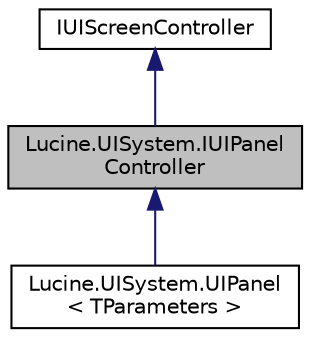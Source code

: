 digraph "Lucine.UISystem.IUIPanelController"
{
 // LATEX_PDF_SIZE
  edge [fontname="Helvetica",fontsize="10",labelfontname="Helvetica",labelfontsize="10"];
  node [fontname="Helvetica",fontsize="10",shape=record];
  Node1 [label="Lucine.UISystem.IUIPanel\lController",height=0.2,width=0.4,color="black", fillcolor="grey75", style="filled", fontcolor="black",tooltip="Panel controller interface Nothing more thant a ScreenController interface Nothing special to expose ..."];
  Node2 -> Node1 [dir="back",color="midnightblue",fontsize="10",style="solid",fontname="Helvetica"];
  Node2 [label="IUIScreenController",height=0.2,width=0.4,color="black", fillcolor="white", style="filled",URL="$interface_lucine_1_1_u_i_system_1_1_i_u_i_screen_controller.html",tooltip="Interface that a screen must implement"];
  Node1 -> Node3 [dir="back",color="midnightblue",fontsize="10",style="solid",fontname="Helvetica"];
  Node3 [label="Lucine.UISystem.UIPanel\l\< TParameters \>",height=0.2,width=0.4,color="black", fillcolor="white", style="filled",URL="$class_lucine_1_1_u_i_system_1_1_u_i_panel.html",tooltip="Panel with specific panel parameters"];
}
